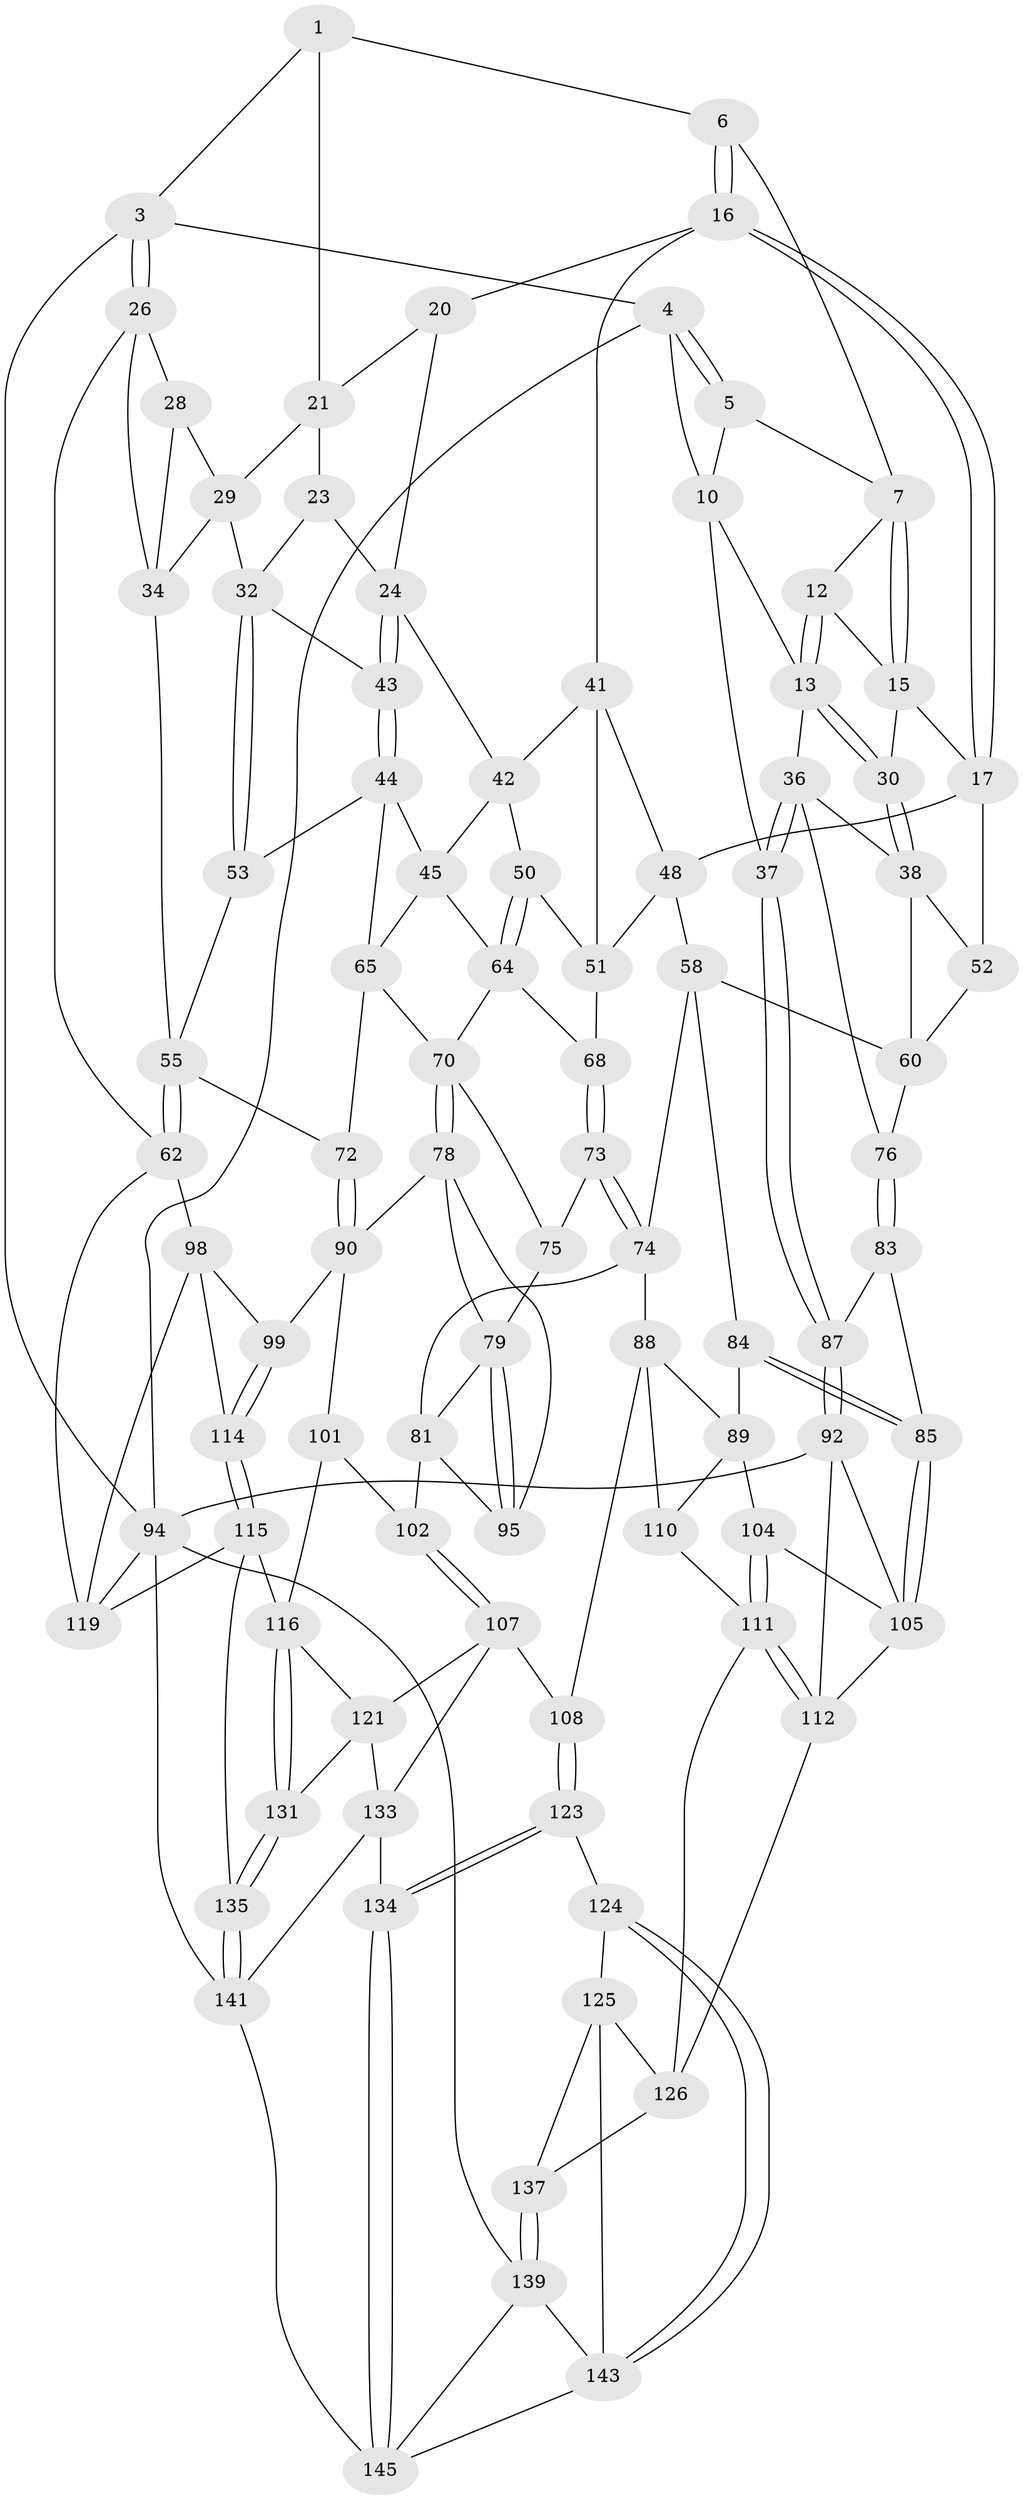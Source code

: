 // original degree distribution, {3: 0.0136986301369863, 5: 0.6164383561643836, 6: 0.1780821917808219, 4: 0.1917808219178082}
// Generated by graph-tools (version 1.1) at 2025/42/03/06/25 10:42:34]
// undirected, 90 vertices, 200 edges
graph export_dot {
graph [start="1"]
  node [color=gray90,style=filled];
  1 [pos="+0.401213785122508+0",super="+2"];
  3 [pos="+1+0"];
  4 [pos="+0+0"];
  5 [pos="+0.14281612807875171+0",super="+9"];
  6 [pos="+0.40216397127464015+0.02417150609729345"];
  7 [pos="+0.3327060362625381+0.0546336374414832",super="+8"];
  10 [pos="+0.12748382222415994+0.045316871274359745",super="+11"];
  12 [pos="+0.21529216028061457+0.11058548444173104"];
  13 [pos="+0.17011025441839064+0.1341055056171208",super="+14"];
  15 [pos="+0.2714853001803304+0.13725219378084066",super="+18"];
  16 [pos="+0.4651049715921509+0.13533998794093224",super="+19"];
  17 [pos="+0.3116113155928873+0.2259736586327398",super="+49"];
  20 [pos="+0.7979836147093388+0"];
  21 [pos="+0.8151484596408533+0",super="+22"];
  23 [pos="+0.7864096219149936+0.1601276167056764"];
  24 [pos="+0.7049758877703756+0.21831333138367964",super="+25"];
  26 [pos="+1+0.27275667469373227",super="+27"];
  28 [pos="+0.8996357455080991+0.13263387443751481"];
  29 [pos="+0.8560222083192193+0.07172996270806996",super="+31"];
  30 [pos="+0.22669240834204965+0.20984266006379368"];
  32 [pos="+0.8148365560175513+0.27776887795472877",super="+33"];
  34 [pos="+0.9478183839966774+0.27504153647141905",super="+35"];
  36 [pos="+0+0.2910972355420298",super="+40"];
  37 [pos="+0+0.26895436143356505"];
  38 [pos="+0.07824349311766504+0.2950282466328499",super="+39"];
  41 [pos="+0.5043293425423141+0.18373879419081246",super="+47"];
  42 [pos="+0.5701730369822074+0.2035608844608396",super="+46"];
  43 [pos="+0.7348963870494903+0.269615642869054"];
  44 [pos="+0.7244424311897245+0.2827905497340501",super="+54"];
  45 [pos="+0.6531007895398047+0.32563043300102873",super="+63"];
  48 [pos="+0.36740771346209256+0.3514543888802931",super="+57"];
  50 [pos="+0.5535047433402056+0.3466210355521811"];
  51 [pos="+0.5169023888615734+0.34773184171611643",super="+66"];
  52 [pos="+0.238008420470618+0.3071575081696623"];
  53 [pos="+0.7946204940374207+0.42718130542262434"];
  55 [pos="+0.879655779271888+0.49044235477162784",super="+56"];
  58 [pos="+0.3551355503898313+0.40665603770981584",super="+59"];
  60 [pos="+0.2565162604618253+0.44074580526094376",super="+61"];
  62 [pos="+1+0.5732710149492054",super="+97"];
  64 [pos="+0.5881036438534172+0.39967001038824584",super="+67"];
  65 [pos="+0.6606136859034232+0.3663526914916633",super="+69"];
  68 [pos="+0.500756816497916+0.390489848793426"];
  70 [pos="+0.6551453194611254+0.5069933002140865",super="+71"];
  72 [pos="+0.7727992743897195+0.5243005237399381"];
  73 [pos="+0.4947264017889988+0.4513254442295653"];
  74 [pos="+0.44733212094466585+0.47558310153521044",super="+82"];
  75 [pos="+0.5094408532917187+0.45729194887776725"];
  76 [pos="+0.1939013352395014+0.45887063432028213",super="+77"];
  78 [pos="+0.5853701683161646+0.5498594891857439",super="+91"];
  79 [pos="+0.5834431984864402+0.55084376951809",super="+80"];
  81 [pos="+0.4782595239066209+0.6206182628229044",super="+96"];
  83 [pos="+0.1257560047163374+0.5493020859937153",super="+86"];
  84 [pos="+0.29543454592403096+0.505860398765655"];
  85 [pos="+0.15510006054502312+0.6176161991438506"];
  87 [pos="+0+0.5532192153695674"];
  88 [pos="+0.42839191360896706+0.6255821206368942",super="+109"];
  89 [pos="+0.38167743444166696+0.6151085369154424",super="+103"];
  90 [pos="+0.7654093400514029+0.5923733990656991",super="+100"];
  92 [pos="+0+0.7275666367653136",super="+93"];
  94 [pos="+0+1",super="+118"];
  95 [pos="+0.6263503527044367+0.6581661105195631"];
  98 [pos="+1+0.6700118697126877",super="+120"];
  99 [pos="+0.8332115221922489+0.7176506158594388"];
  101 [pos="+0.631429918290281+0.7818793794197532"];
  102 [pos="+0.6228149594005329+0.7802170461410172"];
  104 [pos="+0.22407008012353796+0.6850499219600835"];
  105 [pos="+0.1551367242049406+0.6181200043485863",super="+106"];
  107 [pos="+0.5596585626439256+0.8208508724614528",super="+122"];
  108 [pos="+0.4652156236897154+0.8421770503456425"];
  110 [pos="+0.3831425909302927+0.8024598336550435"];
  111 [pos="+0.2236613808368798+0.6875352926785148",super="+113"];
  112 [pos="+0.12604521858061332+0.8495101674952287",super="+129"];
  114 [pos="+0.799133535103102+0.8187256901537671"];
  115 [pos="+0.7569514140331342+0.8406965681943791",super="+130"];
  116 [pos="+0.7438746930409815+0.8433764931972448",super="+117"];
  119 [pos="+1+1",super="+127"];
  121 [pos="+0.6211170035531652+0.931122104861897",super="+132"];
  123 [pos="+0.45457876090875726+0.9127336852365734"];
  124 [pos="+0.3233551636158489+0.9486387188279213"];
  125 [pos="+0.29055619764816576+0.9109379759108516",super="+136"];
  126 [pos="+0.2722951113431894+0.8649997975456708",super="+128"];
  131 [pos="+0.7210064099330692+0.918506322960051"];
  133 [pos="+0.5926035795579075+0.9524242765377177",super="+138"];
  134 [pos="+0.4820585324241613+1"];
  135 [pos="+0.794260731621175+1"];
  137 [pos="+0.14689633886582634+0.8879847084252904"];
  139 [pos="+0.13304413554878086+0.9785468478919239",super="+140"];
  141 [pos="+0.7898437367088602+1",super="+142"];
  143 [pos="+0.30145113353284325+1",super="+144"];
  145 [pos="+0.4606352230532921+1",super="+146"];
  1 -- 6;
  1 -- 3;
  1 -- 21;
  3 -- 4;
  3 -- 26;
  3 -- 26;
  3 -- 94;
  4 -- 5;
  4 -- 5;
  4 -- 94;
  4 -- 10;
  5 -- 10;
  5 -- 7;
  6 -- 7;
  6 -- 16;
  6 -- 16;
  7 -- 15;
  7 -- 15;
  7 -- 12;
  10 -- 13;
  10 -- 37;
  12 -- 13;
  12 -- 13;
  12 -- 15;
  13 -- 30;
  13 -- 30;
  13 -- 36;
  15 -- 17;
  15 -- 30;
  16 -- 17;
  16 -- 17;
  16 -- 41;
  16 -- 20;
  17 -- 48;
  17 -- 52;
  20 -- 21;
  20 -- 24;
  21 -- 29;
  21 -- 23;
  23 -- 24;
  23 -- 32;
  24 -- 43;
  24 -- 43;
  24 -- 42;
  26 -- 62;
  26 -- 34;
  26 -- 28;
  28 -- 29;
  28 -- 34;
  29 -- 32;
  29 -- 34;
  30 -- 38;
  30 -- 38;
  32 -- 53;
  32 -- 53;
  32 -- 43;
  34 -- 55;
  36 -- 37;
  36 -- 37;
  36 -- 38;
  36 -- 76;
  37 -- 87;
  37 -- 87;
  38 -- 52;
  38 -- 60;
  41 -- 42;
  41 -- 48;
  41 -- 51;
  42 -- 50;
  42 -- 45;
  43 -- 44;
  43 -- 44;
  44 -- 45;
  44 -- 65;
  44 -- 53;
  45 -- 64;
  45 -- 65;
  48 -- 58;
  48 -- 51;
  50 -- 51;
  50 -- 64;
  50 -- 64;
  51 -- 68;
  52 -- 60;
  53 -- 55;
  55 -- 62;
  55 -- 62;
  55 -- 72;
  58 -- 74;
  58 -- 60;
  58 -- 84;
  60 -- 76;
  62 -- 98;
  62 -- 119;
  64 -- 68;
  64 -- 70;
  65 -- 72;
  65 -- 70;
  68 -- 73;
  68 -- 73;
  70 -- 78;
  70 -- 78;
  70 -- 75;
  72 -- 90;
  72 -- 90;
  73 -- 74;
  73 -- 74;
  73 -- 75;
  74 -- 88;
  74 -- 81;
  75 -- 79;
  76 -- 83 [weight=2];
  76 -- 83;
  78 -- 79;
  78 -- 90;
  78 -- 95;
  79 -- 95;
  79 -- 95;
  79 -- 81;
  81 -- 102;
  81 -- 95;
  83 -- 85;
  83 -- 87;
  84 -- 85;
  84 -- 85;
  84 -- 89;
  85 -- 105;
  85 -- 105;
  87 -- 92;
  87 -- 92;
  88 -- 89;
  88 -- 108;
  88 -- 110;
  89 -- 104;
  89 -- 110;
  90 -- 99;
  90 -- 101;
  92 -- 94;
  92 -- 105;
  92 -- 112;
  94 -- 141;
  94 -- 119;
  94 -- 139;
  98 -- 99;
  98 -- 114;
  98 -- 119;
  99 -- 114;
  99 -- 114;
  101 -- 102;
  101 -- 116;
  102 -- 107;
  102 -- 107;
  104 -- 105;
  104 -- 111;
  104 -- 111;
  105 -- 112;
  107 -- 108;
  107 -- 121;
  107 -- 133;
  108 -- 123;
  108 -- 123;
  110 -- 111;
  111 -- 112;
  111 -- 112;
  111 -- 126;
  112 -- 126;
  114 -- 115;
  114 -- 115;
  115 -- 116;
  115 -- 135;
  115 -- 119;
  116 -- 131;
  116 -- 131;
  116 -- 121;
  121 -- 131;
  121 -- 133;
  123 -- 124;
  123 -- 134;
  123 -- 134;
  124 -- 125;
  124 -- 143;
  124 -- 143;
  125 -- 126;
  125 -- 137;
  125 -- 143;
  126 -- 137;
  131 -- 135;
  131 -- 135;
  133 -- 134;
  133 -- 141;
  134 -- 145;
  134 -- 145;
  135 -- 141;
  135 -- 141;
  137 -- 139;
  137 -- 139;
  139 -- 143;
  139 -- 145;
  141 -- 145;
  143 -- 145;
}
